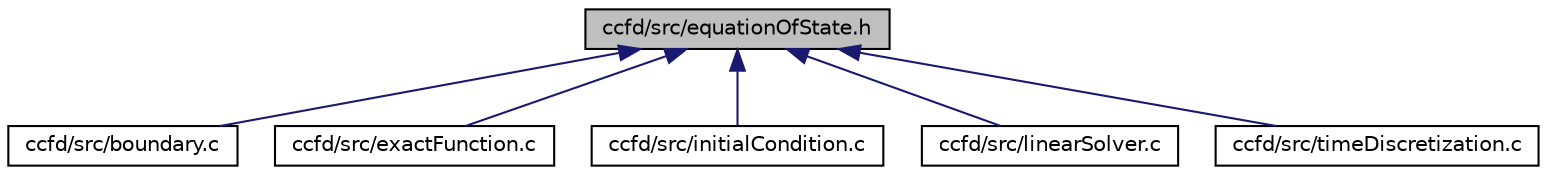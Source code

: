 digraph "ccfd/src/equationOfState.h"
{
 // INTERACTIVE_SVG=YES
 // LATEX_PDF_SIZE
  edge [fontname="Helvetica",fontsize="10",labelfontname="Helvetica",labelfontsize="10"];
  node [fontname="Helvetica",fontsize="10",shape=record];
  Node1 [label="ccfd/src/equationOfState.h",height=0.2,width=0.4,color="black", fillcolor="grey75", style="filled", fontcolor="black",tooltip=" "];
  Node1 -> Node2 [dir="back",color="midnightblue",fontsize="10",style="solid"];
  Node2 [label="ccfd/src/boundary.c",height=0.2,width=0.4,color="black", fillcolor="white", style="filled",URL="$boundary_8c.html",tooltip="Contains the functions for initializing and applying boundary conditions."];
  Node1 -> Node3 [dir="back",color="midnightblue",fontsize="10",style="solid"];
  Node3 [label="ccfd/src/exactFunction.c",height=0.2,width=0.4,color="black", fillcolor="white", style="filled",URL="$exactFunction_8c.html",tooltip="Contains the exact function evaluation function."];
  Node1 -> Node4 [dir="back",color="midnightblue",fontsize="10",style="solid"];
  Node4 [label="ccfd/src/initialCondition.c",height=0.2,width=0.4,color="black", fillcolor="white", style="filled",URL="$initialCondition_8c.html",tooltip="Functions involving the initialization and application of initial conditions."];
  Node1 -> Node5 [dir="back",color="midnightblue",fontsize="10",style="solid"];
  Node5 [label="ccfd/src/linearSolver.c",height=0.2,width=0.4,color="black", fillcolor="white", style="filled",URL="$linearSolver_8c.html",tooltip="Contains the functions for solving the linear system of equations during implicit calculations."];
  Node1 -> Node6 [dir="back",color="midnightblue",fontsize="10",style="solid"];
  Node6 [label="ccfd/src/timeDiscretization.c",height=0.2,width=0.4,color="black", fillcolor="white", style="filled",URL="$timeDiscretization_8c.html",tooltip="Contains the functions for performing the time stepping process."];
}
